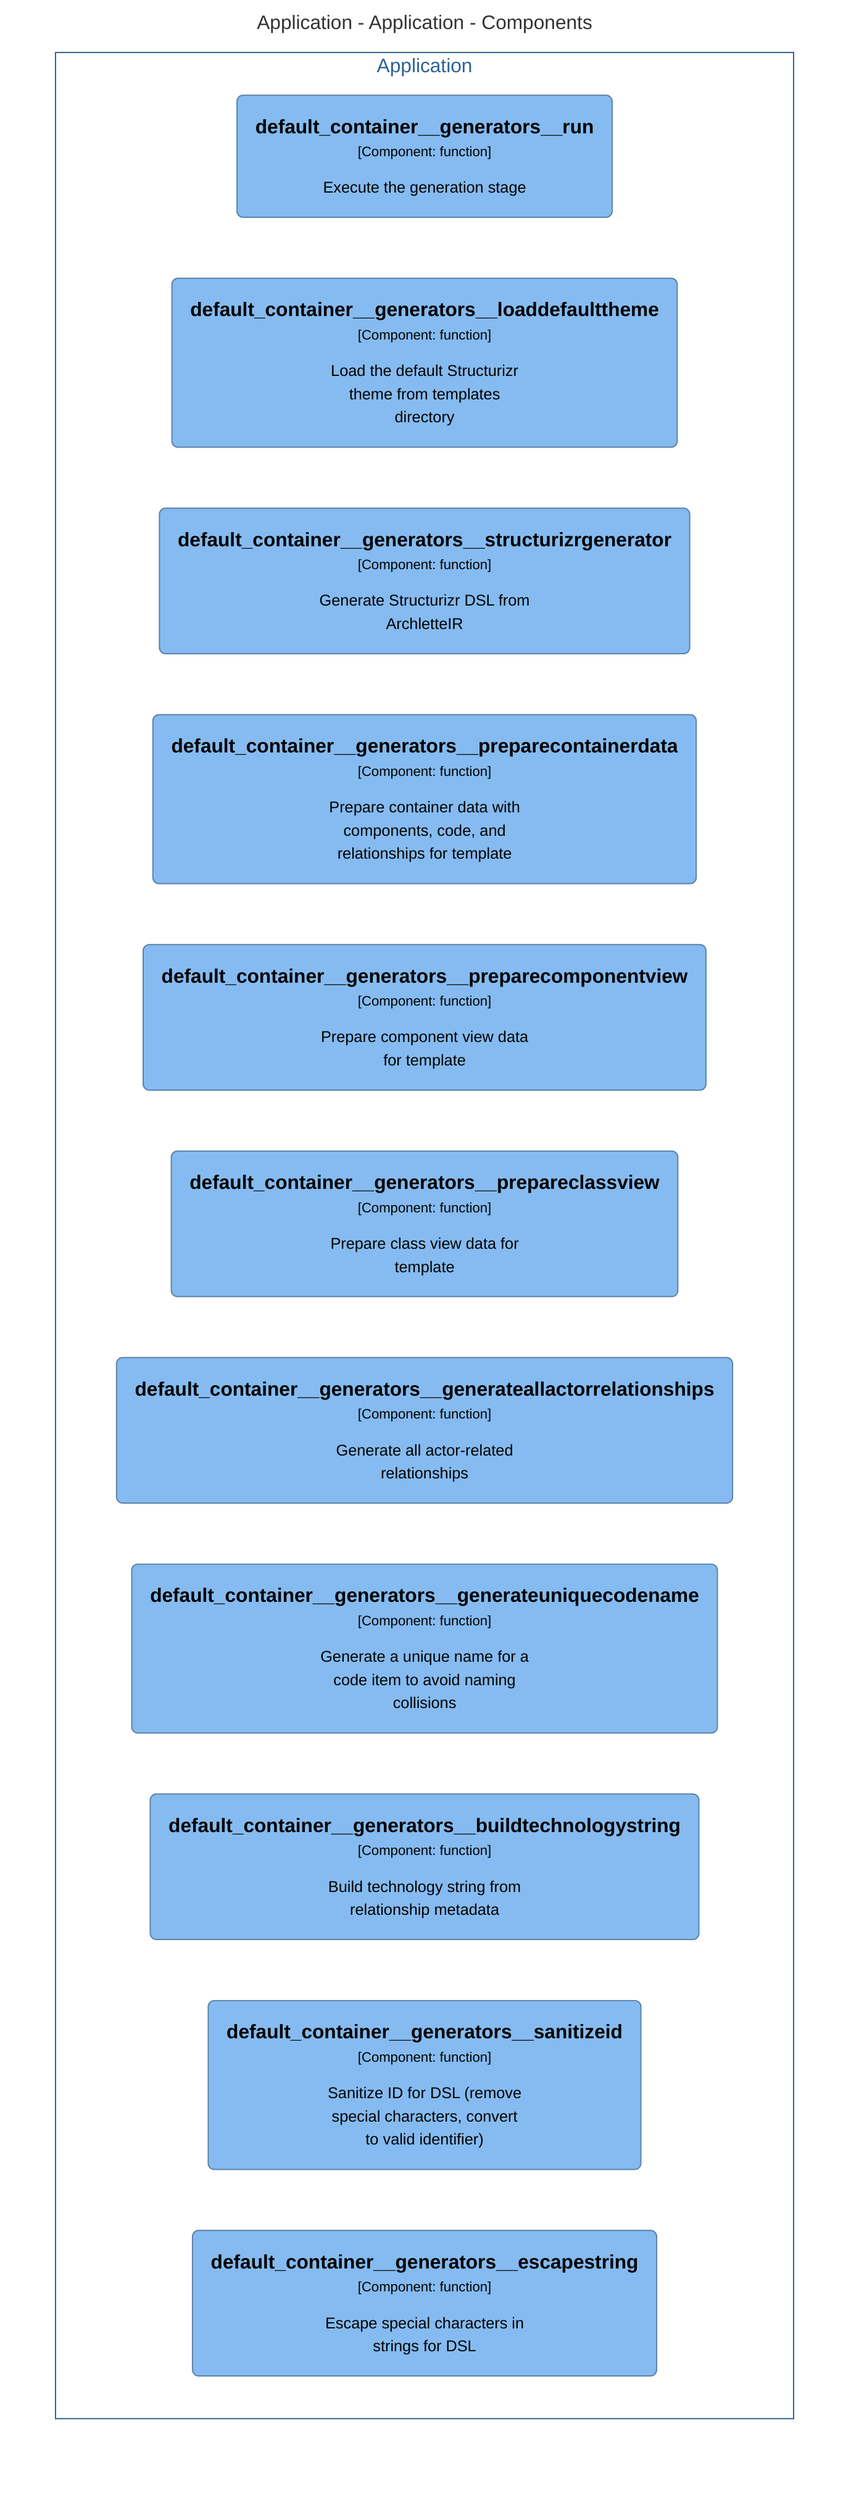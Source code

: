 graph TB
  linkStyle default fill:#ffffff

  subgraph diagram ["Application - Application - Components"]
    style diagram fill:#ffffff,stroke:#ffffff

    subgraph 8 ["Application"]
      style 8 fill:#ffffff,stroke:#2e6295,color:#2e6295

      32("<div style='font-weight: bold'>default_container__generators__run</div><div style='font-size: 70%; margin-top: 0px'>[Component: function]</div><div style='font-size: 80%; margin-top:10px'>Execute the generation stage</div>")
      style 32 fill:#85bbf0,stroke:#5d82a8,color:#000000
      79("<div style='font-weight: bold'>default_container__generators__loaddefaulttheme</div><div style='font-size: 70%; margin-top: 0px'>[Component: function]</div><div style='font-size: 80%; margin-top:10px'>Load the default Structurizr<br />theme from templates<br />directory</div>")
      style 79 fill:#85bbf0,stroke:#5d82a8,color:#000000
      80("<div style='font-weight: bold'>default_container__generators__structurizrgenerator</div><div style='font-size: 70%; margin-top: 0px'>[Component: function]</div><div style='font-size: 80%; margin-top:10px'>Generate Structurizr DSL from<br />ArchletteIR</div>")
      style 80 fill:#85bbf0,stroke:#5d82a8,color:#000000
      81("<div style='font-weight: bold'>default_container__generators__preparecontainerdata</div><div style='font-size: 70%; margin-top: 0px'>[Component: function]</div><div style='font-size: 80%; margin-top:10px'>Prepare container data with<br />components, code, and<br />relationships for template</div>")
      style 81 fill:#85bbf0,stroke:#5d82a8,color:#000000
      82("<div style='font-weight: bold'>default_container__generators__preparecomponentview</div><div style='font-size: 70%; margin-top: 0px'>[Component: function]</div><div style='font-size: 80%; margin-top:10px'>Prepare component view data<br />for template</div>")
      style 82 fill:#85bbf0,stroke:#5d82a8,color:#000000
      83("<div style='font-weight: bold'>default_container__generators__prepareclassview</div><div style='font-size: 70%; margin-top: 0px'>[Component: function]</div><div style='font-size: 80%; margin-top:10px'>Prepare class view data for<br />template</div>")
      style 83 fill:#85bbf0,stroke:#5d82a8,color:#000000
      84("<div style='font-weight: bold'>default_container__generators__generateallactorrelationships</div><div style='font-size: 70%; margin-top: 0px'>[Component: function]</div><div style='font-size: 80%; margin-top:10px'>Generate all actor-related<br />relationships</div>")
      style 84 fill:#85bbf0,stroke:#5d82a8,color:#000000
      85("<div style='font-weight: bold'>default_container__generators__generateuniquecodename</div><div style='font-size: 70%; margin-top: 0px'>[Component: function]</div><div style='font-size: 80%; margin-top:10px'>Generate a unique name for a<br />code item to avoid naming<br />collisions</div>")
      style 85 fill:#85bbf0,stroke:#5d82a8,color:#000000
      86("<div style='font-weight: bold'>default_container__generators__buildtechnologystring</div><div style='font-size: 70%; margin-top: 0px'>[Component: function]</div><div style='font-size: 80%; margin-top:10px'>Build technology string from<br />relationship metadata</div>")
      style 86 fill:#85bbf0,stroke:#5d82a8,color:#000000
      87("<div style='font-weight: bold'>default_container__generators__sanitizeid</div><div style='font-size: 70%; margin-top: 0px'>[Component: function]</div><div style='font-size: 80%; margin-top:10px'>Sanitize ID for DSL (remove<br />special characters, convert<br />to valid identifier)</div>")
      style 87 fill:#85bbf0,stroke:#5d82a8,color:#000000
      88("<div style='font-weight: bold'>default_container__generators__escapestring</div><div style='font-size: 70%; margin-top: 0px'>[Component: function]</div><div style='font-size: 80%; margin-top:10px'>Escape special characters in<br />strings for DSL</div>")
      style 88 fill:#85bbf0,stroke:#5d82a8,color:#000000
    end

  end